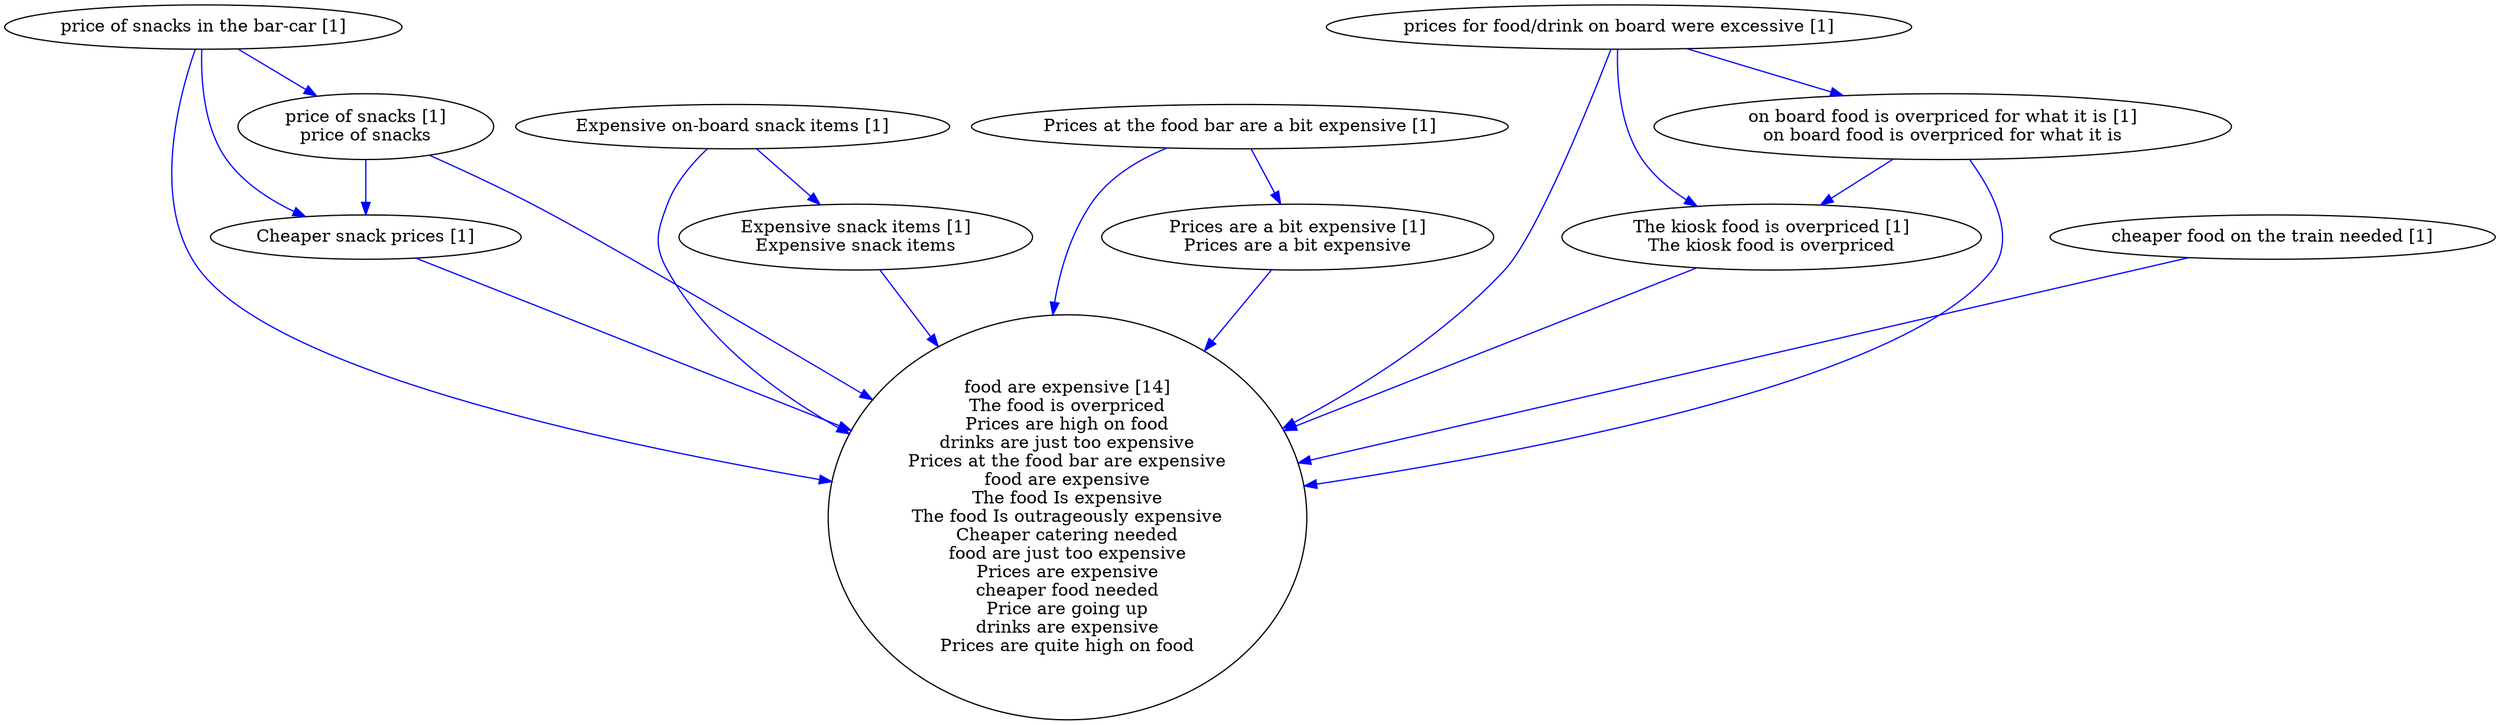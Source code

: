 digraph collapsedGraph {
"food are expensive [14]\nThe food is overpriced\nPrices are high on food\ndrinks are just too expensive\nPrices at the food bar are expensive\nfood are expensive\nThe food Is expensive\nThe food Is outrageously expensive\nCheaper catering needed\nfood are just too expensive\nPrices are expensive\ncheaper food needed\nPrice are going up\ndrinks are expensive\nPrices are quite high on food""Cheaper snack prices [1]""Expensive on-board snack items [1]""Expensive snack items [1]\nExpensive snack items""Prices at the food bar are a bit expensive [1]""Prices are a bit expensive [1]\nPrices are a bit expensive""The kiosk food is overpriced [1]\nThe kiosk food is overpriced""cheaper food on the train needed [1]""on board food is overpriced for what it is [1]\non board food is overpriced for what it is""price of snacks in the bar-car [1]""price of snacks [1]\nprice of snacks""prices for food/drink on board were excessive [1]""Expensive on-board snack items [1]" -> "Expensive snack items [1]\nExpensive snack items" [color=blue]
"Prices at the food bar are a bit expensive [1]" -> "Prices are a bit expensive [1]\nPrices are a bit expensive" [color=blue]
"Prices at the food bar are a bit expensive [1]" -> "food are expensive [14]\nThe food is overpriced\nPrices are high on food\ndrinks are just too expensive\nPrices at the food bar are expensive\nfood are expensive\nThe food Is expensive\nThe food Is outrageously expensive\nCheaper catering needed\nfood are just too expensive\nPrices are expensive\ncheaper food needed\nPrice are going up\ndrinks are expensive\nPrices are quite high on food" [color=blue]
"Prices are a bit expensive [1]\nPrices are a bit expensive" -> "food are expensive [14]\nThe food is overpriced\nPrices are high on food\ndrinks are just too expensive\nPrices at the food bar are expensive\nfood are expensive\nThe food Is expensive\nThe food Is outrageously expensive\nCheaper catering needed\nfood are just too expensive\nPrices are expensive\ncheaper food needed\nPrice are going up\ndrinks are expensive\nPrices are quite high on food" [color=blue]
"on board food is overpriced for what it is [1]\non board food is overpriced for what it is" -> "The kiosk food is overpriced [1]\nThe kiosk food is overpriced" [color=blue]
"price of snacks in the bar-car [1]" -> "price of snacks [1]\nprice of snacks" [color=blue]
"price of snacks in the bar-car [1]" -> "Cheaper snack prices [1]" [color=blue]
"price of snacks [1]\nprice of snacks" -> "Cheaper snack prices [1]" [color=blue]
"prices for food/drink on board were excessive [1]" -> "food are expensive [14]\nThe food is overpriced\nPrices are high on food\ndrinks are just too expensive\nPrices at the food bar are expensive\nfood are expensive\nThe food Is expensive\nThe food Is outrageously expensive\nCheaper catering needed\nfood are just too expensive\nPrices are expensive\ncheaper food needed\nPrice are going up\ndrinks are expensive\nPrices are quite high on food" [color=blue]
"prices for food/drink on board were excessive [1]" -> "on board food is overpriced for what it is [1]\non board food is overpriced for what it is" [color=blue]
"Cheaper snack prices [1]" -> "food are expensive [14]\nThe food is overpriced\nPrices are high on food\ndrinks are just too expensive\nPrices at the food bar are expensive\nfood are expensive\nThe food Is expensive\nThe food Is outrageously expensive\nCheaper catering needed\nfood are just too expensive\nPrices are expensive\ncheaper food needed\nPrice are going up\ndrinks are expensive\nPrices are quite high on food" [color=blue]
"Expensive on-board snack items [1]" -> "food are expensive [14]\nThe food is overpriced\nPrices are high on food\ndrinks are just too expensive\nPrices at the food bar are expensive\nfood are expensive\nThe food Is expensive\nThe food Is outrageously expensive\nCheaper catering needed\nfood are just too expensive\nPrices are expensive\ncheaper food needed\nPrice are going up\ndrinks are expensive\nPrices are quite high on food" [color=blue]
"Expensive snack items [1]\nExpensive snack items" -> "food are expensive [14]\nThe food is overpriced\nPrices are high on food\ndrinks are just too expensive\nPrices at the food bar are expensive\nfood are expensive\nThe food Is expensive\nThe food Is outrageously expensive\nCheaper catering needed\nfood are just too expensive\nPrices are expensive\ncheaper food needed\nPrice are going up\ndrinks are expensive\nPrices are quite high on food" [color=blue]
"The kiosk food is overpriced [1]\nThe kiosk food is overpriced" -> "food are expensive [14]\nThe food is overpriced\nPrices are high on food\ndrinks are just too expensive\nPrices at the food bar are expensive\nfood are expensive\nThe food Is expensive\nThe food Is outrageously expensive\nCheaper catering needed\nfood are just too expensive\nPrices are expensive\ncheaper food needed\nPrice are going up\ndrinks are expensive\nPrices are quite high on food" [color=blue]
"cheaper food on the train needed [1]" -> "food are expensive [14]\nThe food is overpriced\nPrices are high on food\ndrinks are just too expensive\nPrices at the food bar are expensive\nfood are expensive\nThe food Is expensive\nThe food Is outrageously expensive\nCheaper catering needed\nfood are just too expensive\nPrices are expensive\ncheaper food needed\nPrice are going up\ndrinks are expensive\nPrices are quite high on food" [color=blue]
"on board food is overpriced for what it is [1]\non board food is overpriced for what it is" -> "food are expensive [14]\nThe food is overpriced\nPrices are high on food\ndrinks are just too expensive\nPrices at the food bar are expensive\nfood are expensive\nThe food Is expensive\nThe food Is outrageously expensive\nCheaper catering needed\nfood are just too expensive\nPrices are expensive\ncheaper food needed\nPrice are going up\ndrinks are expensive\nPrices are quite high on food" [color=blue]
"price of snacks in the bar-car [1]" -> "food are expensive [14]\nThe food is overpriced\nPrices are high on food\ndrinks are just too expensive\nPrices at the food bar are expensive\nfood are expensive\nThe food Is expensive\nThe food Is outrageously expensive\nCheaper catering needed\nfood are just too expensive\nPrices are expensive\ncheaper food needed\nPrice are going up\ndrinks are expensive\nPrices are quite high on food" [color=blue]
"price of snacks [1]\nprice of snacks" -> "food are expensive [14]\nThe food is overpriced\nPrices are high on food\ndrinks are just too expensive\nPrices at the food bar are expensive\nfood are expensive\nThe food Is expensive\nThe food Is outrageously expensive\nCheaper catering needed\nfood are just too expensive\nPrices are expensive\ncheaper food needed\nPrice are going up\ndrinks are expensive\nPrices are quite high on food" [color=blue]
"prices for food/drink on board were excessive [1]" -> "The kiosk food is overpriced [1]\nThe kiosk food is overpriced" [color=blue]
}